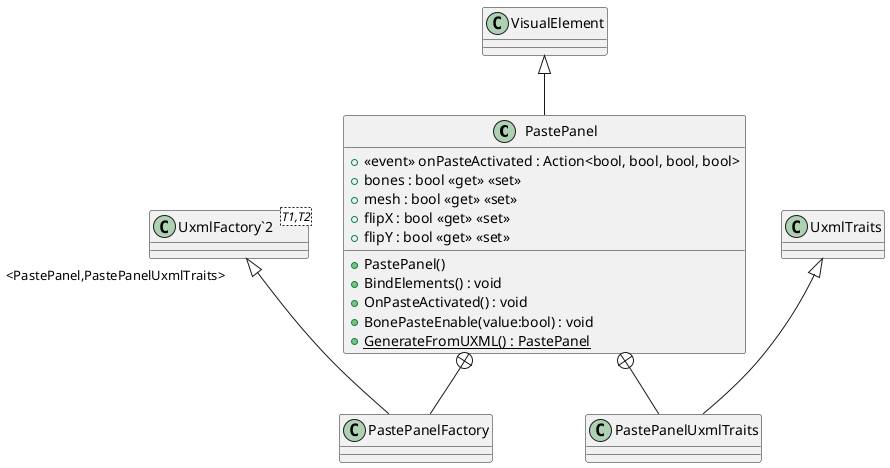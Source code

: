 @startuml
class PastePanel {
    +  <<event>> onPasteActivated : Action<bool, bool, bool, bool> 
    + bones : bool <<get>> <<set>>
    + mesh : bool <<get>> <<set>>
    + flipX : bool <<get>> <<set>>
    + flipY : bool <<get>> <<set>>
    + PastePanel()
    + BindElements() : void
    + OnPasteActivated() : void
    + BonePasteEnable(value:bool) : void
    + {static} GenerateFromUXML() : PastePanel
}
class PastePanelFactory {
}
class PastePanelUxmlTraits {
}
class "UxmlFactory`2"<T1,T2> {
}
VisualElement <|-- PastePanel
PastePanel +-- PastePanelFactory
"UxmlFactory`2" "<PastePanel,PastePanelUxmlTraits>" <|-- PastePanelFactory
PastePanel +-- PastePanelUxmlTraits
UxmlTraits <|-- PastePanelUxmlTraits
@enduml
